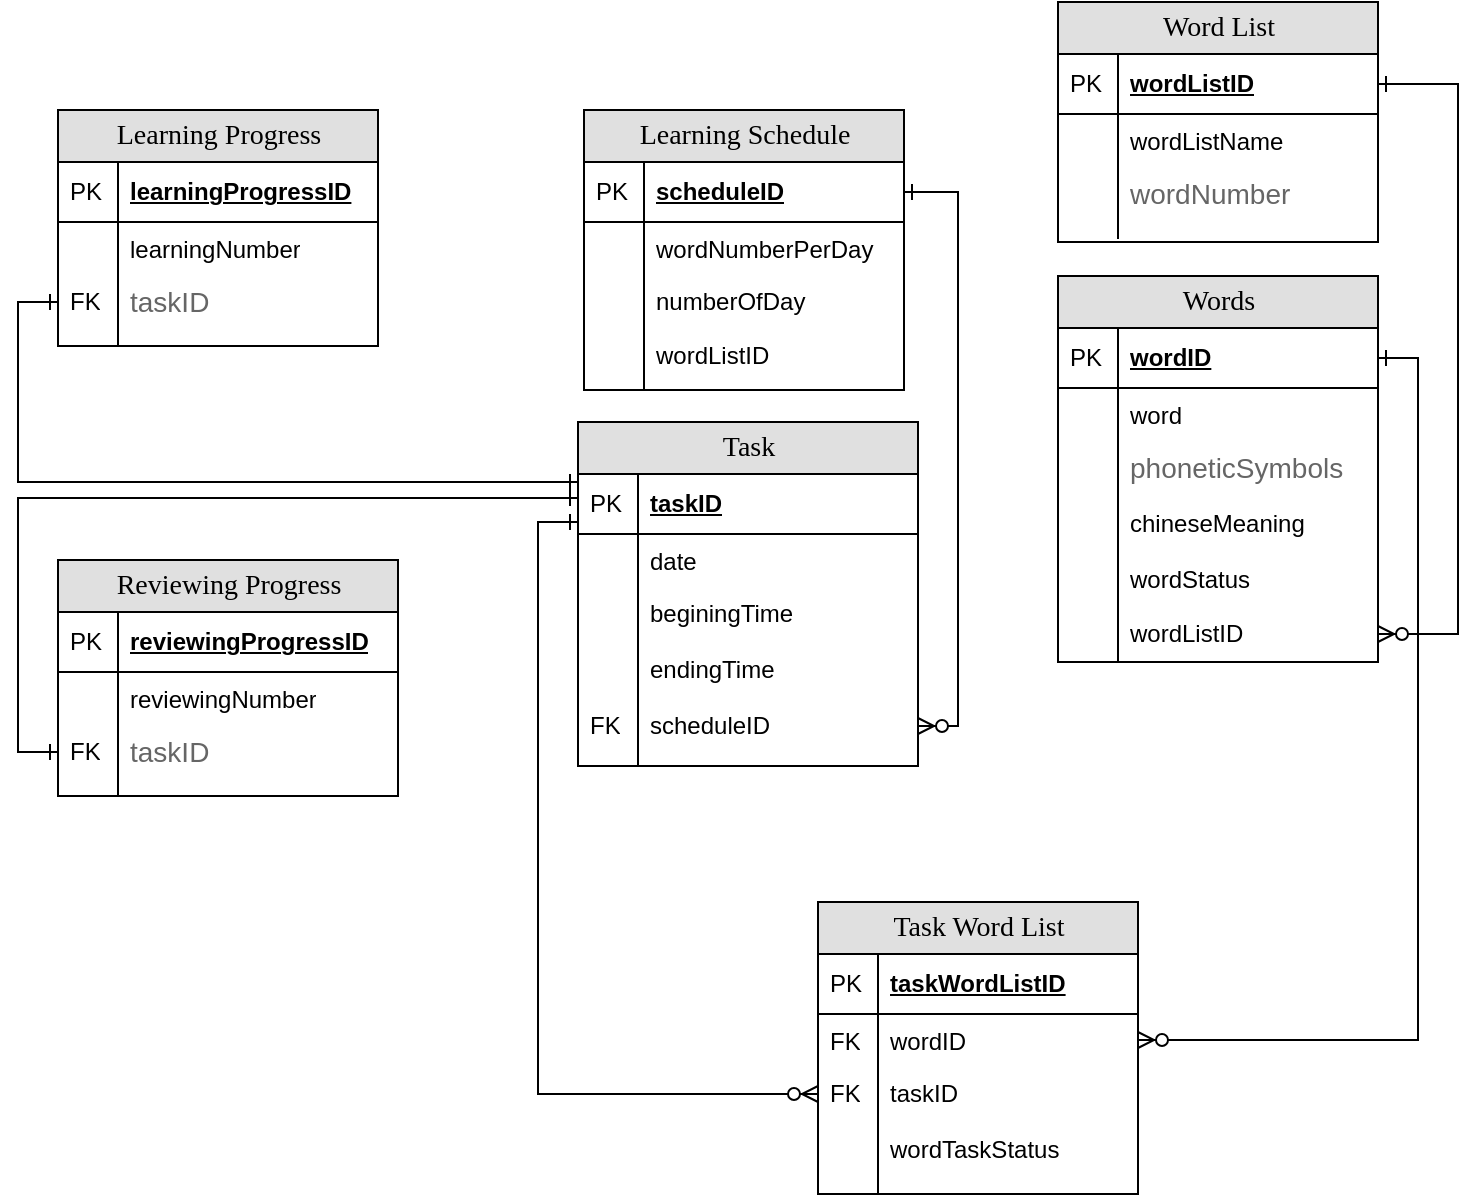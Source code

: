 <mxfile version="12.7.0" type="device"><diagram name="Page-1" id="e56a1550-8fbb-45ad-956c-1786394a9013"><mxGraphModel dx="768" dy="432" grid="1" gridSize="10" guides="1" tooltips="1" connect="1" arrows="1" fold="1" page="1" pageScale="1" pageWidth="1100" pageHeight="850" background="#ffffff" math="0" shadow="0"><root><mxCell id="0"/><mxCell id="1" parent="0"/><mxCell id="2e49270ec7c68f3f-8" value="Learning Schedule" style="swimlane;html=1;fontStyle=0;childLayout=stackLayout;horizontal=1;startSize=26;fillColor=#e0e0e0;horizontalStack=0;resizeParent=1;resizeLast=0;collapsible=1;marginBottom=0;swimlaneFillColor=#ffffff;align=center;rounded=0;shadow=0;comic=0;labelBackgroundColor=none;strokeColor=#000000;strokeWidth=1;fontFamily=Verdana;fontSize=14;fontColor=#000000;swimlaneLine=1;" parent="1" vertex="1"><mxGeometry x="563" y="154" width="160" height="140" as="geometry"/></mxCell><mxCell id="2e49270ec7c68f3f-9" value="scheduleID" style="shape=partialRectangle;top=0;left=0;right=0;bottom=1;html=1;align=left;verticalAlign=middle;fillColor=none;spacingLeft=34;spacingRight=4;whiteSpace=wrap;overflow=hidden;rotatable=0;points=[[0,0.5],[1,0.5]];portConstraint=eastwest;dropTarget=0;fontStyle=5;" parent="2e49270ec7c68f3f-8" vertex="1"><mxGeometry y="26" width="160" height="30" as="geometry"/></mxCell><mxCell id="2e49270ec7c68f3f-10" value="PK" style="shape=partialRectangle;top=0;left=0;bottom=0;html=1;fillColor=none;align=left;verticalAlign=middle;spacingLeft=4;spacingRight=4;whiteSpace=wrap;overflow=hidden;rotatable=0;points=[];portConstraint=eastwest;part=1;" parent="2e49270ec7c68f3f-9" vertex="1" connectable="0"><mxGeometry width="30" height="30" as="geometry"/></mxCell><mxCell id="2e49270ec7c68f3f-11" value="wordNumberPerDay" style="shape=partialRectangle;top=0;left=0;right=0;bottom=0;html=1;align=left;verticalAlign=top;fillColor=none;spacingLeft=34;spacingRight=4;whiteSpace=wrap;overflow=hidden;rotatable=0;points=[[0,0.5],[1,0.5]];portConstraint=eastwest;dropTarget=0;" parent="2e49270ec7c68f3f-8" vertex="1"><mxGeometry y="56" width="160" height="26" as="geometry"/></mxCell><mxCell id="2e49270ec7c68f3f-12" value="" style="shape=partialRectangle;top=0;left=0;bottom=0;html=1;fillColor=none;align=left;verticalAlign=top;spacingLeft=4;spacingRight=4;whiteSpace=wrap;overflow=hidden;rotatable=0;points=[];portConstraint=eastwest;part=1;" parent="2e49270ec7c68f3f-11" vertex="1" connectable="0"><mxGeometry width="30" height="26" as="geometry"/></mxCell><mxCell id="2e49270ec7c68f3f-13" value="numberOfDay" style="shape=partialRectangle;top=0;left=0;right=0;bottom=0;html=1;align=left;verticalAlign=top;fillColor=none;spacingLeft=34;spacingRight=4;whiteSpace=wrap;overflow=hidden;rotatable=0;points=[[0,0.5],[1,0.5]];portConstraint=eastwest;dropTarget=0;" parent="2e49270ec7c68f3f-8" vertex="1"><mxGeometry y="82" width="160" height="26" as="geometry"/></mxCell><mxCell id="2e49270ec7c68f3f-14" value="" style="shape=partialRectangle;top=0;left=0;bottom=0;html=1;fillColor=none;align=left;verticalAlign=top;spacingLeft=4;spacingRight=4;whiteSpace=wrap;overflow=hidden;rotatable=0;points=[];portConstraint=eastwest;part=1;" parent="2e49270ec7c68f3f-13" vertex="1" connectable="0"><mxGeometry width="30" height="26" as="geometry"/></mxCell><mxCell id="2e49270ec7c68f3f-17" value="" style="shape=partialRectangle;top=0;left=0;right=0;bottom=0;html=1;align=left;verticalAlign=top;fillColor=none;spacingLeft=34;spacingRight=4;whiteSpace=wrap;overflow=hidden;rotatable=0;points=[[0,0.5],[1,0.5]];portConstraint=eastwest;dropTarget=0;" parent="2e49270ec7c68f3f-8" vertex="1"><mxGeometry y="108" width="160" height="32" as="geometry"/></mxCell><mxCell id="2e49270ec7c68f3f-18" value="" style="shape=partialRectangle;top=0;left=0;bottom=0;html=1;fillColor=none;align=left;verticalAlign=top;spacingLeft=4;spacingRight=4;whiteSpace=wrap;overflow=hidden;rotatable=0;points=[];portConstraint=eastwest;part=1;" parent="2e49270ec7c68f3f-17" vertex="1" connectable="0"><mxGeometry width="30" height="32" as="geometry"/></mxCell><mxCell id="6Bwy5cbeXiUuMDPDGNZN-1" value="Task" style="swimlane;html=1;fontStyle=0;childLayout=stackLayout;horizontal=1;startSize=26;fillColor=#e0e0e0;horizontalStack=0;resizeParent=1;resizeLast=0;collapsible=1;marginBottom=0;swimlaneFillColor=#ffffff;align=center;rounded=0;shadow=0;comic=0;labelBackgroundColor=none;strokeColor=#000000;strokeWidth=1;fontFamily=Verdana;fontSize=14;fontColor=#000000;swimlaneLine=1;" parent="1" vertex="1"><mxGeometry x="560" y="310" width="170" height="172" as="geometry"/></mxCell><mxCell id="6Bwy5cbeXiUuMDPDGNZN-2" value="taskID" style="shape=partialRectangle;top=0;left=0;right=0;bottom=1;html=1;align=left;verticalAlign=middle;fillColor=none;spacingLeft=34;spacingRight=4;whiteSpace=wrap;overflow=hidden;rotatable=0;points=[[0,0.5],[1,0.5]];portConstraint=eastwest;dropTarget=0;fontStyle=5;" parent="6Bwy5cbeXiUuMDPDGNZN-1" vertex="1"><mxGeometry y="26" width="170" height="30" as="geometry"/></mxCell><mxCell id="6Bwy5cbeXiUuMDPDGNZN-3" value="PK" style="shape=partialRectangle;top=0;left=0;bottom=0;html=1;fillColor=none;align=left;verticalAlign=middle;spacingLeft=4;spacingRight=4;whiteSpace=wrap;overflow=hidden;rotatable=0;points=[];portConstraint=eastwest;part=1;" parent="6Bwy5cbeXiUuMDPDGNZN-2" vertex="1" connectable="0"><mxGeometry width="30" height="30" as="geometry"/></mxCell><mxCell id="6Bwy5cbeXiUuMDPDGNZN-4" value="date" style="shape=partialRectangle;top=0;left=0;right=0;bottom=0;html=1;align=left;verticalAlign=top;fillColor=none;spacingLeft=34;spacingRight=4;whiteSpace=wrap;overflow=hidden;rotatable=0;points=[[0,0.5],[1,0.5]];portConstraint=eastwest;dropTarget=0;" parent="6Bwy5cbeXiUuMDPDGNZN-1" vertex="1"><mxGeometry y="56" width="170" height="26" as="geometry"/></mxCell><mxCell id="6Bwy5cbeXiUuMDPDGNZN-5" value="" style="shape=partialRectangle;top=0;left=0;bottom=0;html=1;fillColor=none;align=left;verticalAlign=top;spacingLeft=4;spacingRight=4;whiteSpace=wrap;overflow=hidden;rotatable=0;points=[];portConstraint=eastwest;part=1;" parent="6Bwy5cbeXiUuMDPDGNZN-4" vertex="1" connectable="0"><mxGeometry width="30" height="26" as="geometry"/></mxCell><mxCell id="6Bwy5cbeXiUuMDPDGNZN-6" value="beginingTime&lt;br&gt;" style="shape=partialRectangle;top=0;left=0;right=0;bottom=0;html=1;align=left;verticalAlign=top;fillColor=none;spacingLeft=34;spacingRight=4;whiteSpace=wrap;overflow=hidden;rotatable=0;points=[[0,0.5],[1,0.5]];portConstraint=eastwest;dropTarget=0;" parent="6Bwy5cbeXiUuMDPDGNZN-1" vertex="1"><mxGeometry y="82" width="170" height="28" as="geometry"/></mxCell><mxCell id="6Bwy5cbeXiUuMDPDGNZN-7" value="" style="shape=partialRectangle;top=0;left=0;bottom=0;html=1;fillColor=none;align=left;verticalAlign=top;spacingLeft=4;spacingRight=4;whiteSpace=wrap;overflow=hidden;rotatable=0;points=[];portConstraint=eastwest;part=1;" parent="6Bwy5cbeXiUuMDPDGNZN-6" vertex="1" connectable="0"><mxGeometry width="30" height="28.0" as="geometry"/></mxCell><mxCell id="6Bwy5cbeXiUuMDPDGNZN-10" value="endingTime" style="shape=partialRectangle;top=0;left=0;right=0;bottom=0;html=1;align=left;verticalAlign=top;fillColor=none;spacingLeft=34;spacingRight=4;whiteSpace=wrap;overflow=hidden;rotatable=0;points=[[0,0.5],[1,0.5]];portConstraint=eastwest;dropTarget=0;" parent="6Bwy5cbeXiUuMDPDGNZN-1" vertex="1"><mxGeometry y="110" width="170" height="28" as="geometry"/></mxCell><mxCell id="6Bwy5cbeXiUuMDPDGNZN-11" value="" style="shape=partialRectangle;top=0;left=0;bottom=0;html=1;fillColor=none;align=left;verticalAlign=top;spacingLeft=4;spacingRight=4;whiteSpace=wrap;overflow=hidden;rotatable=0;points=[];portConstraint=eastwest;part=1;" parent="6Bwy5cbeXiUuMDPDGNZN-10" vertex="1" connectable="0"><mxGeometry width="30" height="28.0" as="geometry"/></mxCell><mxCell id="6Bwy5cbeXiUuMDPDGNZN-59" value="scheduleID" style="shape=partialRectangle;top=0;left=0;right=0;bottom=0;html=1;align=left;verticalAlign=top;fillColor=none;spacingLeft=34;spacingRight=4;whiteSpace=wrap;overflow=hidden;rotatable=0;points=[[0,0.5],[1,0.5]];portConstraint=eastwest;dropTarget=0;" parent="6Bwy5cbeXiUuMDPDGNZN-1" vertex="1"><mxGeometry y="138" width="170" height="28" as="geometry"/></mxCell><mxCell id="6Bwy5cbeXiUuMDPDGNZN-60" value="FK" style="shape=partialRectangle;top=0;left=0;bottom=0;html=1;fillColor=none;align=left;verticalAlign=top;spacingLeft=4;spacingRight=4;whiteSpace=wrap;overflow=hidden;rotatable=0;points=[];portConstraint=eastwest;part=1;" parent="6Bwy5cbeXiUuMDPDGNZN-59" vertex="1" connectable="0"><mxGeometry width="30" height="28.0" as="geometry"/></mxCell><mxCell id="6Bwy5cbeXiUuMDPDGNZN-8" value="" style="shape=partialRectangle;top=0;left=0;right=0;bottom=0;html=1;align=left;verticalAlign=top;fillColor=none;spacingLeft=34;spacingRight=4;whiteSpace=wrap;overflow=hidden;rotatable=0;points=[[0,0.5],[1,0.5]];portConstraint=eastwest;dropTarget=0;" parent="6Bwy5cbeXiUuMDPDGNZN-1" vertex="1"><mxGeometry y="166" width="170" height="6" as="geometry"/></mxCell><mxCell id="6Bwy5cbeXiUuMDPDGNZN-9" value="" style="shape=partialRectangle;top=0;left=0;bottom=0;html=1;fillColor=none;align=left;verticalAlign=top;spacingLeft=4;spacingRight=4;whiteSpace=wrap;overflow=hidden;rotatable=0;points=[];portConstraint=eastwest;part=1;" parent="6Bwy5cbeXiUuMDPDGNZN-8" vertex="1" connectable="0"><mxGeometry width="30" height="6" as="geometry"/></mxCell><mxCell id="6Bwy5cbeXiUuMDPDGNZN-12" value="Words" style="swimlane;html=1;fontStyle=0;childLayout=stackLayout;horizontal=1;startSize=26;fillColor=#e0e0e0;horizontalStack=0;resizeParent=1;resizeLast=0;collapsible=1;marginBottom=0;swimlaneFillColor=#ffffff;align=center;rounded=0;shadow=0;comic=0;labelBackgroundColor=none;strokeColor=#000000;strokeWidth=1;fontFamily=Verdana;fontSize=14;fontColor=#000000;swimlaneLine=1;" parent="1" vertex="1"><mxGeometry x="800" y="237" width="160" height="193" as="geometry"/></mxCell><mxCell id="6Bwy5cbeXiUuMDPDGNZN-13" value="wordID" style="shape=partialRectangle;top=0;left=0;right=0;bottom=1;html=1;align=left;verticalAlign=middle;fillColor=none;spacingLeft=34;spacingRight=4;whiteSpace=wrap;overflow=hidden;rotatable=0;points=[[0,0.5],[1,0.5]];portConstraint=eastwest;dropTarget=0;fontStyle=5;" parent="6Bwy5cbeXiUuMDPDGNZN-12" vertex="1"><mxGeometry y="26" width="160" height="30" as="geometry"/></mxCell><mxCell id="6Bwy5cbeXiUuMDPDGNZN-14" value="PK" style="shape=partialRectangle;top=0;left=0;bottom=0;html=1;fillColor=none;align=left;verticalAlign=middle;spacingLeft=4;spacingRight=4;whiteSpace=wrap;overflow=hidden;rotatable=0;points=[];portConstraint=eastwest;part=1;" parent="6Bwy5cbeXiUuMDPDGNZN-13" vertex="1" connectable="0"><mxGeometry width="30" height="30" as="geometry"/></mxCell><mxCell id="6Bwy5cbeXiUuMDPDGNZN-15" value="word" style="shape=partialRectangle;top=0;left=0;right=0;bottom=0;html=1;align=left;verticalAlign=top;fillColor=none;spacingLeft=34;spacingRight=4;whiteSpace=wrap;overflow=hidden;rotatable=0;points=[[0,0.5],[1,0.5]];portConstraint=eastwest;dropTarget=0;" parent="6Bwy5cbeXiUuMDPDGNZN-12" vertex="1"><mxGeometry y="56" width="160" height="26" as="geometry"/></mxCell><mxCell id="6Bwy5cbeXiUuMDPDGNZN-16" value="" style="shape=partialRectangle;top=0;left=0;bottom=0;html=1;fillColor=none;align=left;verticalAlign=top;spacingLeft=4;spacingRight=4;whiteSpace=wrap;overflow=hidden;rotatable=0;points=[];portConstraint=eastwest;part=1;" parent="6Bwy5cbeXiUuMDPDGNZN-15" vertex="1" connectable="0"><mxGeometry width="30" height="26" as="geometry"/></mxCell><mxCell id="6Bwy5cbeXiUuMDPDGNZN-17" value="&lt;span style=&quot;color: rgb(102 , 102 , 102) ; font-family: &amp;#34;arial&amp;#34; , &amp;#34;microsoft yahei&amp;#34; , &amp;#34;\\5fae软雅黑&amp;#34; , &amp;#34;\\5b8b体&amp;#34; , &amp;#34;malgun gothic&amp;#34; , &amp;#34;meiryo&amp;#34; , sans-serif ; font-size: 14px ; line-height: 14px ; background-color: rgb(255 , 255 , 255)&quot;&gt;phoneticSymbols&lt;/span&gt;" style="shape=partialRectangle;top=0;left=0;right=0;bottom=0;html=1;align=left;verticalAlign=top;fillColor=none;spacingLeft=34;spacingRight=4;whiteSpace=wrap;overflow=hidden;rotatable=0;points=[[0,0.5],[1,0.5]];portConstraint=eastwest;dropTarget=0;" parent="6Bwy5cbeXiUuMDPDGNZN-12" vertex="1"><mxGeometry y="82" width="160" height="28" as="geometry"/></mxCell><mxCell id="6Bwy5cbeXiUuMDPDGNZN-18" value="" style="shape=partialRectangle;top=0;left=0;bottom=0;html=1;fillColor=none;align=left;verticalAlign=top;spacingLeft=4;spacingRight=4;whiteSpace=wrap;overflow=hidden;rotatable=0;points=[];portConstraint=eastwest;part=1;" parent="6Bwy5cbeXiUuMDPDGNZN-17" vertex="1" connectable="0"><mxGeometry width="30" height="28.0" as="geometry"/></mxCell><mxCell id="6Bwy5cbeXiUuMDPDGNZN-19" value="chineseMeaning" style="shape=partialRectangle;top=0;left=0;right=0;bottom=0;html=1;align=left;verticalAlign=top;fillColor=none;spacingLeft=34;spacingRight=4;whiteSpace=wrap;overflow=hidden;rotatable=0;points=[[0,0.5],[1,0.5]];portConstraint=eastwest;dropTarget=0;" parent="6Bwy5cbeXiUuMDPDGNZN-12" vertex="1"><mxGeometry y="110" width="160" height="28" as="geometry"/></mxCell><mxCell id="6Bwy5cbeXiUuMDPDGNZN-20" value="" style="shape=partialRectangle;top=0;left=0;bottom=0;html=1;fillColor=none;align=left;verticalAlign=top;spacingLeft=4;spacingRight=4;whiteSpace=wrap;overflow=hidden;rotatable=0;points=[];portConstraint=eastwest;part=1;" parent="6Bwy5cbeXiUuMDPDGNZN-19" vertex="1" connectable="0"><mxGeometry width="30" height="28.0" as="geometry"/></mxCell><mxCell id="6Bwy5cbeXiUuMDPDGNZN-62" value="wordStatus" style="shape=partialRectangle;top=0;left=0;right=0;bottom=0;html=1;align=left;verticalAlign=top;fillColor=none;spacingLeft=34;spacingRight=4;whiteSpace=wrap;overflow=hidden;rotatable=0;points=[[0,0.5],[1,0.5]];portConstraint=eastwest;dropTarget=0;" parent="6Bwy5cbeXiUuMDPDGNZN-12" vertex="1"><mxGeometry y="138" width="160" height="28" as="geometry"/></mxCell><mxCell id="6Bwy5cbeXiUuMDPDGNZN-63" value="" style="shape=partialRectangle;top=0;left=0;bottom=0;html=1;fillColor=none;align=left;verticalAlign=top;spacingLeft=4;spacingRight=4;whiteSpace=wrap;overflow=hidden;rotatable=0;points=[];portConstraint=eastwest;part=1;" parent="6Bwy5cbeXiUuMDPDGNZN-62" vertex="1" connectable="0"><mxGeometry width="30" height="28.0" as="geometry"/></mxCell><mxCell id="6Bwy5cbeXiUuMDPDGNZN-21" value="" style="shape=partialRectangle;top=0;left=0;right=0;bottom=0;html=1;align=left;verticalAlign=top;fillColor=none;spacingLeft=34;spacingRight=4;whiteSpace=wrap;overflow=hidden;rotatable=0;points=[[0,0.5],[1,0.5]];portConstraint=eastwest;dropTarget=0;" parent="6Bwy5cbeXiUuMDPDGNZN-12" vertex="1"><mxGeometry y="166" width="160" height="8" as="geometry"/></mxCell><mxCell id="6Bwy5cbeXiUuMDPDGNZN-22" value="" style="shape=partialRectangle;top=0;left=0;bottom=0;html=1;fillColor=none;align=left;verticalAlign=top;spacingLeft=4;spacingRight=4;whiteSpace=wrap;overflow=hidden;rotatable=0;points=[];portConstraint=eastwest;part=1;" parent="6Bwy5cbeXiUuMDPDGNZN-21" vertex="1" connectable="0"><mxGeometry width="30" height="8" as="geometry"/></mxCell><mxCell id="6Bwy5cbeXiUuMDPDGNZN-23" value="Learning Progress" style="swimlane;html=1;fontStyle=0;childLayout=stackLayout;horizontal=1;startSize=26;fillColor=#e0e0e0;horizontalStack=0;resizeParent=1;resizeLast=0;collapsible=1;marginBottom=0;swimlaneFillColor=#ffffff;align=center;rounded=0;shadow=0;comic=0;labelBackgroundColor=none;strokeColor=#000000;strokeWidth=1;fontFamily=Verdana;fontSize=14;fontColor=#000000;swimlaneLine=1;" parent="1" vertex="1"><mxGeometry x="300" y="154" width="160" height="118" as="geometry"/></mxCell><mxCell id="6Bwy5cbeXiUuMDPDGNZN-24" value="learningProgressID" style="shape=partialRectangle;top=0;left=0;right=0;bottom=1;html=1;align=left;verticalAlign=middle;fillColor=none;spacingLeft=34;spacingRight=4;whiteSpace=wrap;overflow=hidden;rotatable=0;points=[[0,0.5],[1,0.5]];portConstraint=eastwest;dropTarget=0;fontStyle=5;" parent="6Bwy5cbeXiUuMDPDGNZN-23" vertex="1"><mxGeometry y="26" width="160" height="30" as="geometry"/></mxCell><mxCell id="6Bwy5cbeXiUuMDPDGNZN-25" value="PK" style="shape=partialRectangle;top=0;left=0;bottom=0;html=1;fillColor=none;align=left;verticalAlign=middle;spacingLeft=4;spacingRight=4;whiteSpace=wrap;overflow=hidden;rotatable=0;points=[];portConstraint=eastwest;part=1;" parent="6Bwy5cbeXiUuMDPDGNZN-24" vertex="1" connectable="0"><mxGeometry width="30" height="30" as="geometry"/></mxCell><mxCell id="6Bwy5cbeXiUuMDPDGNZN-26" value="learningNumber" style="shape=partialRectangle;top=0;left=0;right=0;bottom=0;html=1;align=left;verticalAlign=top;fillColor=none;spacingLeft=34;spacingRight=4;whiteSpace=wrap;overflow=hidden;rotatable=0;points=[[0,0.5],[1,0.5]];portConstraint=eastwest;dropTarget=0;" parent="6Bwy5cbeXiUuMDPDGNZN-23" vertex="1"><mxGeometry y="56" width="160" height="26" as="geometry"/></mxCell><mxCell id="6Bwy5cbeXiUuMDPDGNZN-27" value="" style="shape=partialRectangle;top=0;left=0;bottom=0;html=1;fillColor=none;align=left;verticalAlign=top;spacingLeft=4;spacingRight=4;whiteSpace=wrap;overflow=hidden;rotatable=0;points=[];portConstraint=eastwest;part=1;" parent="6Bwy5cbeXiUuMDPDGNZN-26" vertex="1" connectable="0"><mxGeometry width="30" height="26" as="geometry"/></mxCell><mxCell id="6Bwy5cbeXiUuMDPDGNZN-28" value="&lt;span style=&quot;color: rgb(102 , 102 , 102) ; font-family: &amp;#34;arial&amp;#34; , &amp;#34;microsoft yahei&amp;#34; , &amp;#34;\\5fae软雅黑&amp;#34; , &amp;#34;\\5b8b体&amp;#34; , &amp;#34;malgun gothic&amp;#34; , &amp;#34;meiryo&amp;#34; , sans-serif ; font-size: 14px ; line-height: 14px ; background-color: rgb(255 , 255 , 255)&quot;&gt;taskID&lt;/span&gt;" style="shape=partialRectangle;top=0;left=0;right=0;bottom=0;html=1;align=left;verticalAlign=top;fillColor=none;spacingLeft=34;spacingRight=4;whiteSpace=wrap;overflow=hidden;rotatable=0;points=[[0,0.5],[1,0.5]];portConstraint=eastwest;dropTarget=0;" parent="6Bwy5cbeXiUuMDPDGNZN-23" vertex="1"><mxGeometry y="82" width="160" height="28" as="geometry"/></mxCell><mxCell id="6Bwy5cbeXiUuMDPDGNZN-29" value="FK" style="shape=partialRectangle;top=0;left=0;bottom=0;html=1;fillColor=none;align=left;verticalAlign=top;spacingLeft=4;spacingRight=4;whiteSpace=wrap;overflow=hidden;rotatable=0;points=[];portConstraint=eastwest;part=1;" parent="6Bwy5cbeXiUuMDPDGNZN-28" vertex="1" connectable="0"><mxGeometry width="30" height="28.0" as="geometry"/></mxCell><mxCell id="6Bwy5cbeXiUuMDPDGNZN-32" value="" style="shape=partialRectangle;top=0;left=0;right=0;bottom=0;html=1;align=left;verticalAlign=top;fillColor=none;spacingLeft=34;spacingRight=4;whiteSpace=wrap;overflow=hidden;rotatable=0;points=[[0,0.5],[1,0.5]];portConstraint=eastwest;dropTarget=0;" parent="6Bwy5cbeXiUuMDPDGNZN-23" vertex="1"><mxGeometry y="110" width="160" height="8" as="geometry"/></mxCell><mxCell id="6Bwy5cbeXiUuMDPDGNZN-33" value="" style="shape=partialRectangle;top=0;left=0;bottom=0;html=1;fillColor=none;align=left;verticalAlign=top;spacingLeft=4;spacingRight=4;whiteSpace=wrap;overflow=hidden;rotatable=0;points=[];portConstraint=eastwest;part=1;" parent="6Bwy5cbeXiUuMDPDGNZN-32" vertex="1" connectable="0"><mxGeometry width="30" height="8" as="geometry"/></mxCell><mxCell id="6Bwy5cbeXiUuMDPDGNZN-34" style="edgeStyle=orthogonalEdgeStyle;rounded=0;orthogonalLoop=1;jettySize=auto;html=1;exitX=0;exitY=0.5;exitDx=0;exitDy=0;endArrow=ERone;endFill=0;startArrow=ERone;startFill=0;" parent="1" source="6Bwy5cbeXiUuMDPDGNZN-28" edge="1"><mxGeometry relative="1" as="geometry"><mxPoint x="560" y="340" as="targetPoint"/><Array as="points"><mxPoint x="280" y="250"/><mxPoint x="280" y="340"/><mxPoint x="560" y="340"/></Array></mxGeometry></mxCell><mxCell id="6Bwy5cbeXiUuMDPDGNZN-35" value="Reviewing Progress" style="swimlane;html=1;fontStyle=0;childLayout=stackLayout;horizontal=1;startSize=26;fillColor=#e0e0e0;horizontalStack=0;resizeParent=1;resizeLast=0;collapsible=1;marginBottom=0;swimlaneFillColor=#ffffff;align=center;rounded=0;shadow=0;comic=0;labelBackgroundColor=none;strokeColor=#000000;strokeWidth=1;fontFamily=Verdana;fontSize=14;fontColor=#000000;swimlaneLine=1;" parent="1" vertex="1"><mxGeometry x="300" y="379" width="170" height="118" as="geometry"/></mxCell><mxCell id="6Bwy5cbeXiUuMDPDGNZN-36" value="reviewingProgressID" style="shape=partialRectangle;top=0;left=0;right=0;bottom=1;html=1;align=left;verticalAlign=middle;fillColor=none;spacingLeft=34;spacingRight=4;whiteSpace=wrap;overflow=hidden;rotatable=0;points=[[0,0.5],[1,0.5]];portConstraint=eastwest;dropTarget=0;fontStyle=5;" parent="6Bwy5cbeXiUuMDPDGNZN-35" vertex="1"><mxGeometry y="26" width="170" height="30" as="geometry"/></mxCell><mxCell id="6Bwy5cbeXiUuMDPDGNZN-37" value="PK" style="shape=partialRectangle;top=0;left=0;bottom=0;html=1;fillColor=none;align=left;verticalAlign=middle;spacingLeft=4;spacingRight=4;whiteSpace=wrap;overflow=hidden;rotatable=0;points=[];portConstraint=eastwest;part=1;" parent="6Bwy5cbeXiUuMDPDGNZN-36" vertex="1" connectable="0"><mxGeometry width="30" height="30" as="geometry"/></mxCell><mxCell id="6Bwy5cbeXiUuMDPDGNZN-38" value="reviewingNumber" style="shape=partialRectangle;top=0;left=0;right=0;bottom=0;html=1;align=left;verticalAlign=top;fillColor=none;spacingLeft=34;spacingRight=4;whiteSpace=wrap;overflow=hidden;rotatable=0;points=[[0,0.5],[1,0.5]];portConstraint=eastwest;dropTarget=0;" parent="6Bwy5cbeXiUuMDPDGNZN-35" vertex="1"><mxGeometry y="56" width="170" height="26" as="geometry"/></mxCell><mxCell id="6Bwy5cbeXiUuMDPDGNZN-39" value="" style="shape=partialRectangle;top=0;left=0;bottom=0;html=1;fillColor=none;align=left;verticalAlign=top;spacingLeft=4;spacingRight=4;whiteSpace=wrap;overflow=hidden;rotatable=0;points=[];portConstraint=eastwest;part=1;" parent="6Bwy5cbeXiUuMDPDGNZN-38" vertex="1" connectable="0"><mxGeometry width="30" height="26" as="geometry"/></mxCell><mxCell id="6Bwy5cbeXiUuMDPDGNZN-40" value="&lt;span style=&quot;color: rgb(102 , 102 , 102) ; font-family: &amp;#34;arial&amp;#34; , &amp;#34;microsoft yahei&amp;#34; , &amp;#34;\\5fae软雅黑&amp;#34; , &amp;#34;\\5b8b体&amp;#34; , &amp;#34;malgun gothic&amp;#34; , &amp;#34;meiryo&amp;#34; , sans-serif ; font-size: 14px ; line-height: 14px ; background-color: rgb(255 , 255 , 255)&quot;&gt;taskID&lt;/span&gt;" style="shape=partialRectangle;top=0;left=0;right=0;bottom=0;html=1;align=left;verticalAlign=top;fillColor=none;spacingLeft=34;spacingRight=4;whiteSpace=wrap;overflow=hidden;rotatable=0;points=[[0,0.5],[1,0.5]];portConstraint=eastwest;dropTarget=0;" parent="6Bwy5cbeXiUuMDPDGNZN-35" vertex="1"><mxGeometry y="82" width="170" height="28" as="geometry"/></mxCell><mxCell id="6Bwy5cbeXiUuMDPDGNZN-41" value="FK" style="shape=partialRectangle;top=0;left=0;bottom=0;html=1;fillColor=none;align=left;verticalAlign=top;spacingLeft=4;spacingRight=4;whiteSpace=wrap;overflow=hidden;rotatable=0;points=[];portConstraint=eastwest;part=1;" parent="6Bwy5cbeXiUuMDPDGNZN-40" vertex="1" connectable="0"><mxGeometry width="30" height="28.0" as="geometry"/></mxCell><mxCell id="6Bwy5cbeXiUuMDPDGNZN-42" value="" style="shape=partialRectangle;top=0;left=0;right=0;bottom=0;html=1;align=left;verticalAlign=top;fillColor=none;spacingLeft=34;spacingRight=4;whiteSpace=wrap;overflow=hidden;rotatable=0;points=[[0,0.5],[1,0.5]];portConstraint=eastwest;dropTarget=0;" parent="6Bwy5cbeXiUuMDPDGNZN-35" vertex="1"><mxGeometry y="110" width="170" height="8" as="geometry"/></mxCell><mxCell id="6Bwy5cbeXiUuMDPDGNZN-43" value="" style="shape=partialRectangle;top=0;left=0;bottom=0;html=1;fillColor=none;align=left;verticalAlign=top;spacingLeft=4;spacingRight=4;whiteSpace=wrap;overflow=hidden;rotatable=0;points=[];portConstraint=eastwest;part=1;" parent="6Bwy5cbeXiUuMDPDGNZN-42" vertex="1" connectable="0"><mxGeometry width="30" height="8" as="geometry"/></mxCell><mxCell id="6Bwy5cbeXiUuMDPDGNZN-44" style="edgeStyle=orthogonalEdgeStyle;rounded=0;orthogonalLoop=1;jettySize=auto;html=1;exitX=0;exitY=0.5;exitDx=0;exitDy=0;startArrow=ERone;startFill=0;endArrow=ERone;endFill=0;" parent="1" source="6Bwy5cbeXiUuMDPDGNZN-40" edge="1"><mxGeometry relative="1" as="geometry"><mxPoint x="300" y="463" as="sourcePoint"/><mxPoint x="560" y="348" as="targetPoint"/><Array as="points"><mxPoint x="280" y="475"/><mxPoint x="280" y="348"/></Array></mxGeometry></mxCell><mxCell id="6Bwy5cbeXiUuMDPDGNZN-45" value="Task Word List" style="swimlane;html=1;fontStyle=0;childLayout=stackLayout;horizontal=1;startSize=26;fillColor=#e0e0e0;horizontalStack=0;resizeParent=1;resizeLast=0;collapsible=1;marginBottom=0;swimlaneFillColor=#ffffff;align=center;rounded=0;shadow=0;comic=0;labelBackgroundColor=none;strokeColor=#000000;strokeWidth=1;fontFamily=Verdana;fontSize=14;fontColor=#000000;swimlaneLine=1;" parent="1" vertex="1"><mxGeometry x="680" y="550" width="160" height="146" as="geometry"/></mxCell><mxCell id="6Bwy5cbeXiUuMDPDGNZN-46" value="taskWordListID" style="shape=partialRectangle;top=0;left=0;right=0;bottom=1;html=1;align=left;verticalAlign=middle;fillColor=none;spacingLeft=34;spacingRight=4;whiteSpace=wrap;overflow=hidden;rotatable=0;points=[[0,0.5],[1,0.5]];portConstraint=eastwest;dropTarget=0;fontStyle=5;" parent="6Bwy5cbeXiUuMDPDGNZN-45" vertex="1"><mxGeometry y="26" width="160" height="30" as="geometry"/></mxCell><mxCell id="6Bwy5cbeXiUuMDPDGNZN-47" value="PK" style="shape=partialRectangle;top=0;left=0;bottom=0;html=1;fillColor=none;align=left;verticalAlign=middle;spacingLeft=4;spacingRight=4;whiteSpace=wrap;overflow=hidden;rotatable=0;points=[];portConstraint=eastwest;part=1;" parent="6Bwy5cbeXiUuMDPDGNZN-46" vertex="1" connectable="0"><mxGeometry width="30" height="30" as="geometry"/></mxCell><mxCell id="6Bwy5cbeXiUuMDPDGNZN-48" value="wordID" style="shape=partialRectangle;top=0;left=0;right=0;bottom=0;html=1;align=left;verticalAlign=top;fillColor=none;spacingLeft=34;spacingRight=4;whiteSpace=wrap;overflow=hidden;rotatable=0;points=[[0,0.5],[1,0.5]];portConstraint=eastwest;dropTarget=0;" parent="6Bwy5cbeXiUuMDPDGNZN-45" vertex="1"><mxGeometry y="56" width="160" height="26" as="geometry"/></mxCell><mxCell id="6Bwy5cbeXiUuMDPDGNZN-49" value="FK" style="shape=partialRectangle;top=0;left=0;bottom=0;html=1;fillColor=none;align=left;verticalAlign=top;spacingLeft=4;spacingRight=4;whiteSpace=wrap;overflow=hidden;rotatable=0;points=[];portConstraint=eastwest;part=1;" parent="6Bwy5cbeXiUuMDPDGNZN-48" vertex="1" connectable="0"><mxGeometry width="30" height="26" as="geometry"/></mxCell><mxCell id="6Bwy5cbeXiUuMDPDGNZN-50" value="taskID" style="shape=partialRectangle;top=0;left=0;right=0;bottom=0;html=1;align=left;verticalAlign=top;fillColor=none;spacingLeft=34;spacingRight=4;whiteSpace=wrap;overflow=hidden;rotatable=0;points=[[0,0.5],[1,0.5]];portConstraint=eastwest;dropTarget=0;" parent="6Bwy5cbeXiUuMDPDGNZN-45" vertex="1"><mxGeometry y="82" width="160" height="28" as="geometry"/></mxCell><mxCell id="6Bwy5cbeXiUuMDPDGNZN-51" value="FK" style="shape=partialRectangle;top=0;left=0;bottom=0;html=1;fillColor=none;align=left;verticalAlign=top;spacingLeft=4;spacingRight=4;whiteSpace=wrap;overflow=hidden;rotatable=0;points=[];portConstraint=eastwest;part=1;" parent="6Bwy5cbeXiUuMDPDGNZN-50" vertex="1" connectable="0"><mxGeometry width="30" height="28.0" as="geometry"/></mxCell><mxCell id="6Bwy5cbeXiUuMDPDGNZN-52" value="wordTaskStatus" style="shape=partialRectangle;top=0;left=0;right=0;bottom=0;html=1;align=left;verticalAlign=top;fillColor=none;spacingLeft=34;spacingRight=4;whiteSpace=wrap;overflow=hidden;rotatable=0;points=[[0,0.5],[1,0.5]];portConstraint=eastwest;dropTarget=0;" parent="6Bwy5cbeXiUuMDPDGNZN-45" vertex="1"><mxGeometry y="110" width="160" height="28" as="geometry"/></mxCell><mxCell id="6Bwy5cbeXiUuMDPDGNZN-53" value="" style="shape=partialRectangle;top=0;left=0;bottom=0;html=1;fillColor=none;align=left;verticalAlign=top;spacingLeft=4;spacingRight=4;whiteSpace=wrap;overflow=hidden;rotatable=0;points=[];portConstraint=eastwest;part=1;" parent="6Bwy5cbeXiUuMDPDGNZN-52" vertex="1" connectable="0"><mxGeometry width="30" height="28.0" as="geometry"/></mxCell><mxCell id="6Bwy5cbeXiUuMDPDGNZN-54" value="" style="shape=partialRectangle;top=0;left=0;right=0;bottom=0;html=1;align=left;verticalAlign=top;fillColor=none;spacingLeft=34;spacingRight=4;whiteSpace=wrap;overflow=hidden;rotatable=0;points=[[0,0.5],[1,0.5]];portConstraint=eastwest;dropTarget=0;" parent="6Bwy5cbeXiUuMDPDGNZN-45" vertex="1"><mxGeometry y="138" width="160" height="8" as="geometry"/></mxCell><mxCell id="6Bwy5cbeXiUuMDPDGNZN-55" value="" style="shape=partialRectangle;top=0;left=0;bottom=0;html=1;fillColor=none;align=left;verticalAlign=top;spacingLeft=4;spacingRight=4;whiteSpace=wrap;overflow=hidden;rotatable=0;points=[];portConstraint=eastwest;part=1;" parent="6Bwy5cbeXiUuMDPDGNZN-54" vertex="1" connectable="0"><mxGeometry width="30" height="8" as="geometry"/></mxCell><mxCell id="6Bwy5cbeXiUuMDPDGNZN-57" style="edgeStyle=orthogonalEdgeStyle;rounded=0;orthogonalLoop=1;jettySize=auto;html=1;exitX=1;exitY=0.5;exitDx=0;exitDy=0;entryX=1;entryY=0.5;entryDx=0;entryDy=0;startArrow=ERzeroToMany;startFill=1;endArrow=ERone;endFill=0;" parent="1" source="6Bwy5cbeXiUuMDPDGNZN-48" target="6Bwy5cbeXiUuMDPDGNZN-13" edge="1"><mxGeometry relative="1" as="geometry"/></mxCell><mxCell id="6Bwy5cbeXiUuMDPDGNZN-58" style="edgeStyle=orthogonalEdgeStyle;rounded=0;orthogonalLoop=1;jettySize=auto;html=1;startArrow=ERzeroToMany;startFill=1;endArrow=ERone;endFill=0;exitX=0;exitY=0.5;exitDx=0;exitDy=0;" parent="1" source="6Bwy5cbeXiUuMDPDGNZN-50" edge="1"><mxGeometry relative="1" as="geometry"><mxPoint x="680" y="580" as="sourcePoint"/><mxPoint x="560" y="360" as="targetPoint"/><Array as="points"><mxPoint x="540" y="646"/><mxPoint x="540" y="360"/></Array></mxGeometry></mxCell><mxCell id="6Bwy5cbeXiUuMDPDGNZN-61" style="edgeStyle=orthogonalEdgeStyle;rounded=0;orthogonalLoop=1;jettySize=auto;html=1;exitX=1;exitY=0.5;exitDx=0;exitDy=0;entryX=1;entryY=0.5;entryDx=0;entryDy=0;startArrow=ERone;startFill=0;endArrow=ERzeroToMany;endFill=1;" parent="1" source="2e49270ec7c68f3f-9" target="6Bwy5cbeXiUuMDPDGNZN-59" edge="1"><mxGeometry relative="1" as="geometry"/></mxCell><mxCell id="Z3RZhqbGNrau2vc9Eu8D-1" value="wordListID" style="shape=partialRectangle;top=0;left=0;right=0;bottom=0;html=1;align=left;verticalAlign=top;fillColor=none;spacingLeft=34;spacingRight=4;whiteSpace=wrap;overflow=hidden;rotatable=0;points=[[0,0.5],[1,0.5]];portConstraint=eastwest;dropTarget=0;" vertex="1" parent="1"><mxGeometry x="563" y="263" width="160" height="26" as="geometry"/></mxCell><mxCell id="Z3RZhqbGNrau2vc9Eu8D-2" value="" style="shape=partialRectangle;top=0;left=0;bottom=0;html=1;fillColor=none;align=left;verticalAlign=top;spacingLeft=4;spacingRight=4;whiteSpace=wrap;overflow=hidden;rotatable=0;points=[];portConstraint=eastwest;part=1;" vertex="1" connectable="0" parent="Z3RZhqbGNrau2vc9Eu8D-1"><mxGeometry width="30" height="26" as="geometry"/></mxCell><mxCell id="Z3RZhqbGNrau2vc9Eu8D-3" value="Word List" style="swimlane;html=1;fontStyle=0;childLayout=stackLayout;horizontal=1;startSize=26;fillColor=#e0e0e0;horizontalStack=0;resizeParent=1;resizeLast=0;collapsible=1;marginBottom=0;swimlaneFillColor=#ffffff;align=center;rounded=0;shadow=0;comic=0;labelBackgroundColor=none;strokeColor=#000000;strokeWidth=1;fontFamily=Verdana;fontSize=14;fontColor=#000000;swimlaneLine=1;" vertex="1" parent="1"><mxGeometry x="800" y="100" width="160" height="120" as="geometry"/></mxCell><mxCell id="Z3RZhqbGNrau2vc9Eu8D-4" value="wordListID" style="shape=partialRectangle;top=0;left=0;right=0;bottom=1;html=1;align=left;verticalAlign=middle;fillColor=none;spacingLeft=34;spacingRight=4;whiteSpace=wrap;overflow=hidden;rotatable=0;points=[[0,0.5],[1,0.5]];portConstraint=eastwest;dropTarget=0;fontStyle=5;" vertex="1" parent="Z3RZhqbGNrau2vc9Eu8D-3"><mxGeometry y="26" width="160" height="30" as="geometry"/></mxCell><mxCell id="Z3RZhqbGNrau2vc9Eu8D-5" value="PK" style="shape=partialRectangle;top=0;left=0;bottom=0;html=1;fillColor=none;align=left;verticalAlign=middle;spacingLeft=4;spacingRight=4;whiteSpace=wrap;overflow=hidden;rotatable=0;points=[];portConstraint=eastwest;part=1;" vertex="1" connectable="0" parent="Z3RZhqbGNrau2vc9Eu8D-4"><mxGeometry width="30" height="30" as="geometry"/></mxCell><mxCell id="Z3RZhqbGNrau2vc9Eu8D-6" value="wordListName" style="shape=partialRectangle;top=0;left=0;right=0;bottom=0;html=1;align=left;verticalAlign=top;fillColor=none;spacingLeft=34;spacingRight=4;whiteSpace=wrap;overflow=hidden;rotatable=0;points=[[0,0.5],[1,0.5]];portConstraint=eastwest;dropTarget=0;" vertex="1" parent="Z3RZhqbGNrau2vc9Eu8D-3"><mxGeometry y="56" width="160" height="26" as="geometry"/></mxCell><mxCell id="Z3RZhqbGNrau2vc9Eu8D-7" value="" style="shape=partialRectangle;top=0;left=0;bottom=0;html=1;fillColor=none;align=left;verticalAlign=top;spacingLeft=4;spacingRight=4;whiteSpace=wrap;overflow=hidden;rotatable=0;points=[];portConstraint=eastwest;part=1;" vertex="1" connectable="0" parent="Z3RZhqbGNrau2vc9Eu8D-6"><mxGeometry width="30" height="26" as="geometry"/></mxCell><mxCell id="Z3RZhqbGNrau2vc9Eu8D-8" value="&lt;span style=&quot;color: rgb(102 , 102 , 102) ; font-family: &amp;#34;arial&amp;#34; , &amp;#34;microsoft yahei&amp;#34; , &amp;#34;\\5fae软雅黑&amp;#34; , &amp;#34;\\5b8b体&amp;#34; , &amp;#34;malgun gothic&amp;#34; , &amp;#34;meiryo&amp;#34; , sans-serif ; font-size: 14px ; line-height: 14px ; background-color: rgb(255 , 255 , 255)&quot;&gt;wordNumber&lt;/span&gt;" style="shape=partialRectangle;top=0;left=0;right=0;bottom=0;html=1;align=left;verticalAlign=top;fillColor=none;spacingLeft=34;spacingRight=4;whiteSpace=wrap;overflow=hidden;rotatable=0;points=[[0,0.5],[1,0.5]];portConstraint=eastwest;dropTarget=0;" vertex="1" parent="Z3RZhqbGNrau2vc9Eu8D-3"><mxGeometry y="82" width="160" height="28" as="geometry"/></mxCell><mxCell id="Z3RZhqbGNrau2vc9Eu8D-9" value="" style="shape=partialRectangle;top=0;left=0;bottom=0;html=1;fillColor=none;align=left;verticalAlign=top;spacingLeft=4;spacingRight=4;whiteSpace=wrap;overflow=hidden;rotatable=0;points=[];portConstraint=eastwest;part=1;" vertex="1" connectable="0" parent="Z3RZhqbGNrau2vc9Eu8D-8"><mxGeometry width="30" height="28.0" as="geometry"/></mxCell><mxCell id="Z3RZhqbGNrau2vc9Eu8D-14" value="" style="shape=partialRectangle;top=0;left=0;right=0;bottom=0;html=1;align=left;verticalAlign=top;fillColor=none;spacingLeft=34;spacingRight=4;whiteSpace=wrap;overflow=hidden;rotatable=0;points=[[0,0.5],[1,0.5]];portConstraint=eastwest;dropTarget=0;" vertex="1" parent="Z3RZhqbGNrau2vc9Eu8D-3"><mxGeometry y="110" width="160" height="8" as="geometry"/></mxCell><mxCell id="Z3RZhqbGNrau2vc9Eu8D-15" value="" style="shape=partialRectangle;top=0;left=0;bottom=0;html=1;fillColor=none;align=left;verticalAlign=top;spacingLeft=4;spacingRight=4;whiteSpace=wrap;overflow=hidden;rotatable=0;points=[];portConstraint=eastwest;part=1;" vertex="1" connectable="0" parent="Z3RZhqbGNrau2vc9Eu8D-14"><mxGeometry width="30" height="8" as="geometry"/></mxCell><mxCell id="Z3RZhqbGNrau2vc9Eu8D-16" value="wordListID" style="shape=partialRectangle;top=0;left=0;right=0;bottom=0;html=1;align=left;verticalAlign=top;fillColor=none;spacingLeft=34;spacingRight=4;whiteSpace=wrap;overflow=hidden;rotatable=0;points=[[0,0.5],[1,0.5]];portConstraint=eastwest;dropTarget=0;" vertex="1" parent="1"><mxGeometry x="800" y="402" width="160" height="28" as="geometry"/></mxCell><mxCell id="Z3RZhqbGNrau2vc9Eu8D-17" value="" style="shape=partialRectangle;top=0;left=0;bottom=0;html=1;fillColor=none;align=left;verticalAlign=top;spacingLeft=4;spacingRight=4;whiteSpace=wrap;overflow=hidden;rotatable=0;points=[];portConstraint=eastwest;part=1;" vertex="1" connectable="0" parent="Z3RZhqbGNrau2vc9Eu8D-16"><mxGeometry width="30" height="28.0" as="geometry"/></mxCell><mxCell id="Z3RZhqbGNrau2vc9Eu8D-18" style="edgeStyle=orthogonalEdgeStyle;rounded=0;orthogonalLoop=1;jettySize=auto;html=1;exitX=1;exitY=0.5;exitDx=0;exitDy=0;entryX=1;entryY=0.5;entryDx=0;entryDy=0;endArrow=ERzeroToMany;endFill=1;startArrow=ERone;startFill=0;" edge="1" parent="1" source="Z3RZhqbGNrau2vc9Eu8D-4" target="Z3RZhqbGNrau2vc9Eu8D-16"><mxGeometry relative="1" as="geometry"><Array as="points"><mxPoint x="1000" y="141"/><mxPoint x="1000" y="416"/></Array></mxGeometry></mxCell></root></mxGraphModel></diagram></mxfile>
